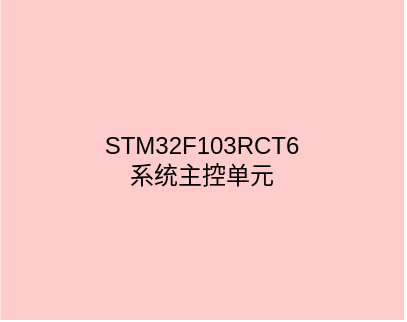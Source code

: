<mxfile version="12.4.8" type="github"><diagram id="swLJGi5v2HPjv_KgUqqM" name="第 1 页"><mxGraphModel dx="-153" dy="566" grid="1" gridSize="10" guides="1" tooltips="1" connect="1" arrows="1" fold="1" page="1" pageScale="1" pageWidth="1169" pageHeight="827" math="0" shadow="0"><root><mxCell id="0"/><mxCell id="1" parent="0"/><mxCell id="vAtyXtitnbN9AJRjqvqJ-3" value="STM32F103RCT6&lt;br&gt;系统主控单元" style="rounded=0;whiteSpace=wrap;html=1;shadow=0;fillColor=#ffcccc;strokeColor=none;" parent="1" vertex="1"><mxGeometry x="1598.18" y="240" width="201.82" height="160" as="geometry"/></mxCell></root></mxGraphModel></diagram></mxfile>
